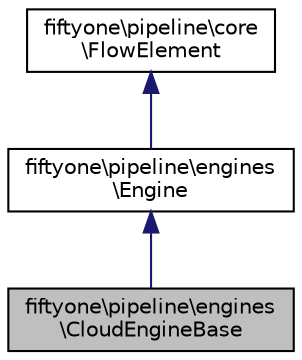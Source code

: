 digraph "fiftyone\pipeline\engines\CloudEngineBase"
{
 // LATEX_PDF_SIZE
  bgcolor="transparent";
  edge [fontname="Helvetica",fontsize="10",labelfontname="Helvetica",labelfontsize="10"];
  node [fontname="Helvetica",fontsize="10",shape=record];
  Node3 [label="fiftyone\\pipeline\\engines\l\\CloudEngineBase",height=0.2,width=0.4,color="black", fillcolor="grey75", style="filled", fontcolor="black",tooltip="Intermediary between Engine and CloudEngine classes."];
  Node4 -> Node3 [dir="back",color="midnightblue",fontsize="10",style="solid",fontname="Helvetica"];
  Node4 [label="fiftyone\\pipeline\\engines\l\\Engine",height=0.2,width=0.4,color="black",URL="$classfiftyone_1_1pipeline_1_1engines_1_1_engine.html",tooltip="An engine is an extension of the Pipeline Core flowElement class It allows for a cache,..."];
  Node5 -> Node4 [dir="back",color="midnightblue",fontsize="10",style="solid",fontname="Helvetica"];
  Node5 [label="fiftyone\\pipeline\\core\l\\FlowElement",height=0.2,width=0.4,color="black",URL="$classfiftyone_1_1pipeline_1_1core_1_1_flow_element.html",tooltip="A FlowElement is placed inside a Pipeline It receives Evidence via a FlowData object It uses this to ..."];
}
